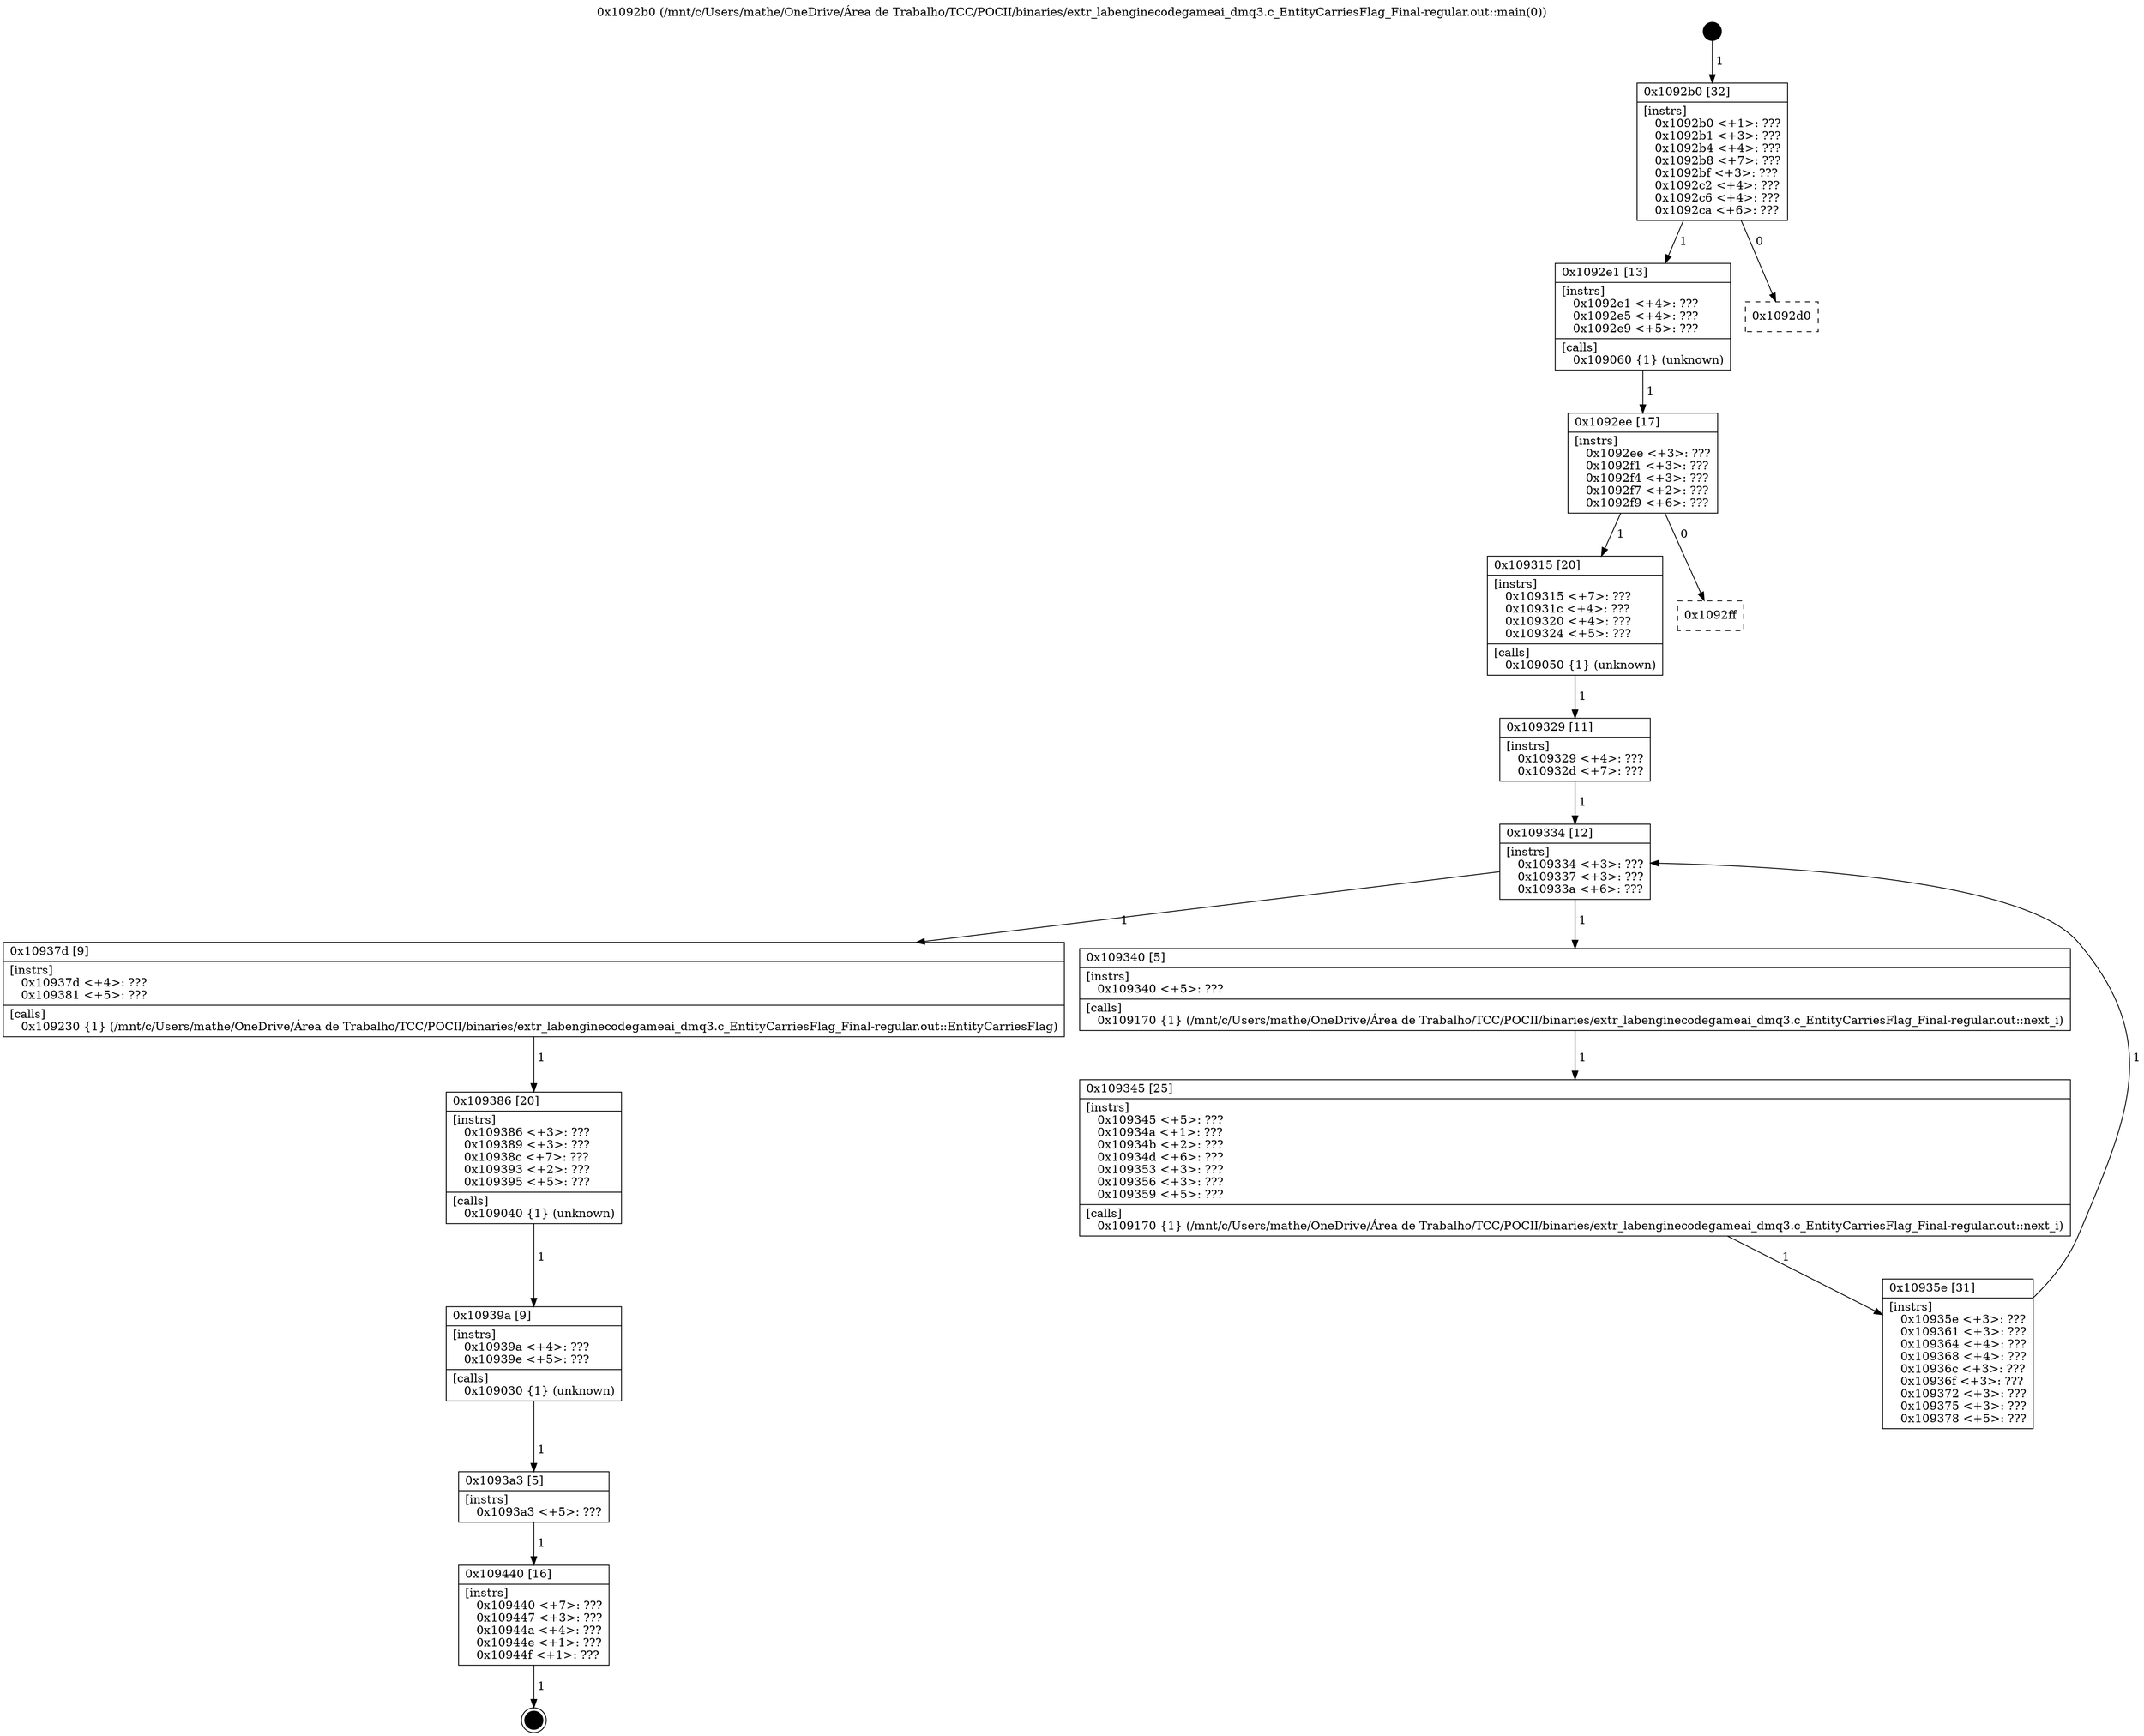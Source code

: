 digraph "0x1092b0" {
  label = "0x1092b0 (/mnt/c/Users/mathe/OneDrive/Área de Trabalho/TCC/POCII/binaries/extr_labenginecodegameai_dmq3.c_EntityCarriesFlag_Final-regular.out::main(0))"
  labelloc = "t"
  node[shape=record]

  Entry [label="",width=0.3,height=0.3,shape=circle,fillcolor=black,style=filled]
  "0x1092b0" [label="{
     0x1092b0 [32]\l
     | [instrs]\l
     &nbsp;&nbsp;0x1092b0 \<+1\>: ???\l
     &nbsp;&nbsp;0x1092b1 \<+3\>: ???\l
     &nbsp;&nbsp;0x1092b4 \<+4\>: ???\l
     &nbsp;&nbsp;0x1092b8 \<+7\>: ???\l
     &nbsp;&nbsp;0x1092bf \<+3\>: ???\l
     &nbsp;&nbsp;0x1092c2 \<+4\>: ???\l
     &nbsp;&nbsp;0x1092c6 \<+4\>: ???\l
     &nbsp;&nbsp;0x1092ca \<+6\>: ???\l
  }"]
  "0x1092e1" [label="{
     0x1092e1 [13]\l
     | [instrs]\l
     &nbsp;&nbsp;0x1092e1 \<+4\>: ???\l
     &nbsp;&nbsp;0x1092e5 \<+4\>: ???\l
     &nbsp;&nbsp;0x1092e9 \<+5\>: ???\l
     | [calls]\l
     &nbsp;&nbsp;0x109060 \{1\} (unknown)\l
  }"]
  "0x1092d0" [label="{
     0x1092d0\l
  }", style=dashed]
  "0x1092ee" [label="{
     0x1092ee [17]\l
     | [instrs]\l
     &nbsp;&nbsp;0x1092ee \<+3\>: ???\l
     &nbsp;&nbsp;0x1092f1 \<+3\>: ???\l
     &nbsp;&nbsp;0x1092f4 \<+3\>: ???\l
     &nbsp;&nbsp;0x1092f7 \<+2\>: ???\l
     &nbsp;&nbsp;0x1092f9 \<+6\>: ???\l
  }"]
  "0x109315" [label="{
     0x109315 [20]\l
     | [instrs]\l
     &nbsp;&nbsp;0x109315 \<+7\>: ???\l
     &nbsp;&nbsp;0x10931c \<+4\>: ???\l
     &nbsp;&nbsp;0x109320 \<+4\>: ???\l
     &nbsp;&nbsp;0x109324 \<+5\>: ???\l
     | [calls]\l
     &nbsp;&nbsp;0x109050 \{1\} (unknown)\l
  }"]
  "0x1092ff" [label="{
     0x1092ff\l
  }", style=dashed]
  "0x109334" [label="{
     0x109334 [12]\l
     | [instrs]\l
     &nbsp;&nbsp;0x109334 \<+3\>: ???\l
     &nbsp;&nbsp;0x109337 \<+3\>: ???\l
     &nbsp;&nbsp;0x10933a \<+6\>: ???\l
  }"]
  "0x10937d" [label="{
     0x10937d [9]\l
     | [instrs]\l
     &nbsp;&nbsp;0x10937d \<+4\>: ???\l
     &nbsp;&nbsp;0x109381 \<+5\>: ???\l
     | [calls]\l
     &nbsp;&nbsp;0x109230 \{1\} (/mnt/c/Users/mathe/OneDrive/Área de Trabalho/TCC/POCII/binaries/extr_labenginecodegameai_dmq3.c_EntityCarriesFlag_Final-regular.out::EntityCarriesFlag)\l
  }"]
  "0x109340" [label="{
     0x109340 [5]\l
     | [instrs]\l
     &nbsp;&nbsp;0x109340 \<+5\>: ???\l
     | [calls]\l
     &nbsp;&nbsp;0x109170 \{1\} (/mnt/c/Users/mathe/OneDrive/Área de Trabalho/TCC/POCII/binaries/extr_labenginecodegameai_dmq3.c_EntityCarriesFlag_Final-regular.out::next_i)\l
  }"]
  "0x109345" [label="{
     0x109345 [25]\l
     | [instrs]\l
     &nbsp;&nbsp;0x109345 \<+5\>: ???\l
     &nbsp;&nbsp;0x10934a \<+1\>: ???\l
     &nbsp;&nbsp;0x10934b \<+2\>: ???\l
     &nbsp;&nbsp;0x10934d \<+6\>: ???\l
     &nbsp;&nbsp;0x109353 \<+3\>: ???\l
     &nbsp;&nbsp;0x109356 \<+3\>: ???\l
     &nbsp;&nbsp;0x109359 \<+5\>: ???\l
     | [calls]\l
     &nbsp;&nbsp;0x109170 \{1\} (/mnt/c/Users/mathe/OneDrive/Área de Trabalho/TCC/POCII/binaries/extr_labenginecodegameai_dmq3.c_EntityCarriesFlag_Final-regular.out::next_i)\l
  }"]
  "0x10935e" [label="{
     0x10935e [31]\l
     | [instrs]\l
     &nbsp;&nbsp;0x10935e \<+3\>: ???\l
     &nbsp;&nbsp;0x109361 \<+3\>: ???\l
     &nbsp;&nbsp;0x109364 \<+4\>: ???\l
     &nbsp;&nbsp;0x109368 \<+4\>: ???\l
     &nbsp;&nbsp;0x10936c \<+3\>: ???\l
     &nbsp;&nbsp;0x10936f \<+3\>: ???\l
     &nbsp;&nbsp;0x109372 \<+3\>: ???\l
     &nbsp;&nbsp;0x109375 \<+3\>: ???\l
     &nbsp;&nbsp;0x109378 \<+5\>: ???\l
  }"]
  "0x109329" [label="{
     0x109329 [11]\l
     | [instrs]\l
     &nbsp;&nbsp;0x109329 \<+4\>: ???\l
     &nbsp;&nbsp;0x10932d \<+7\>: ???\l
  }"]
  "0x109386" [label="{
     0x109386 [20]\l
     | [instrs]\l
     &nbsp;&nbsp;0x109386 \<+3\>: ???\l
     &nbsp;&nbsp;0x109389 \<+3\>: ???\l
     &nbsp;&nbsp;0x10938c \<+7\>: ???\l
     &nbsp;&nbsp;0x109393 \<+2\>: ???\l
     &nbsp;&nbsp;0x109395 \<+5\>: ???\l
     | [calls]\l
     &nbsp;&nbsp;0x109040 \{1\} (unknown)\l
  }"]
  "0x10939a" [label="{
     0x10939a [9]\l
     | [instrs]\l
     &nbsp;&nbsp;0x10939a \<+4\>: ???\l
     &nbsp;&nbsp;0x10939e \<+5\>: ???\l
     | [calls]\l
     &nbsp;&nbsp;0x109030 \{1\} (unknown)\l
  }"]
  "0x1093a3" [label="{
     0x1093a3 [5]\l
     | [instrs]\l
     &nbsp;&nbsp;0x1093a3 \<+5\>: ???\l
  }"]
  "0x109440" [label="{
     0x109440 [16]\l
     | [instrs]\l
     &nbsp;&nbsp;0x109440 \<+7\>: ???\l
     &nbsp;&nbsp;0x109447 \<+3\>: ???\l
     &nbsp;&nbsp;0x10944a \<+4\>: ???\l
     &nbsp;&nbsp;0x10944e \<+1\>: ???\l
     &nbsp;&nbsp;0x10944f \<+1\>: ???\l
  }"]
  Exit [label="",width=0.3,height=0.3,shape=circle,fillcolor=black,style=filled,peripheries=2]
  Entry -> "0x1092b0" [label=" 1"]
  "0x1092b0" -> "0x1092e1" [label=" 1"]
  "0x1092b0" -> "0x1092d0" [label=" 0"]
  "0x1092e1" -> "0x1092ee" [label=" 1"]
  "0x1092ee" -> "0x109315" [label=" 1"]
  "0x1092ee" -> "0x1092ff" [label=" 0"]
  "0x109315" -> "0x109329" [label=" 1"]
  "0x109334" -> "0x10937d" [label=" 1"]
  "0x109334" -> "0x109340" [label=" 1"]
  "0x109340" -> "0x109345" [label=" 1"]
  "0x109345" -> "0x10935e" [label=" 1"]
  "0x109329" -> "0x109334" [label=" 1"]
  "0x10935e" -> "0x109334" [label=" 1"]
  "0x10937d" -> "0x109386" [label=" 1"]
  "0x109386" -> "0x10939a" [label=" 1"]
  "0x10939a" -> "0x1093a3" [label=" 1"]
  "0x1093a3" -> "0x109440" [label=" 1"]
  "0x109440" -> Exit [label=" 1"]
}
